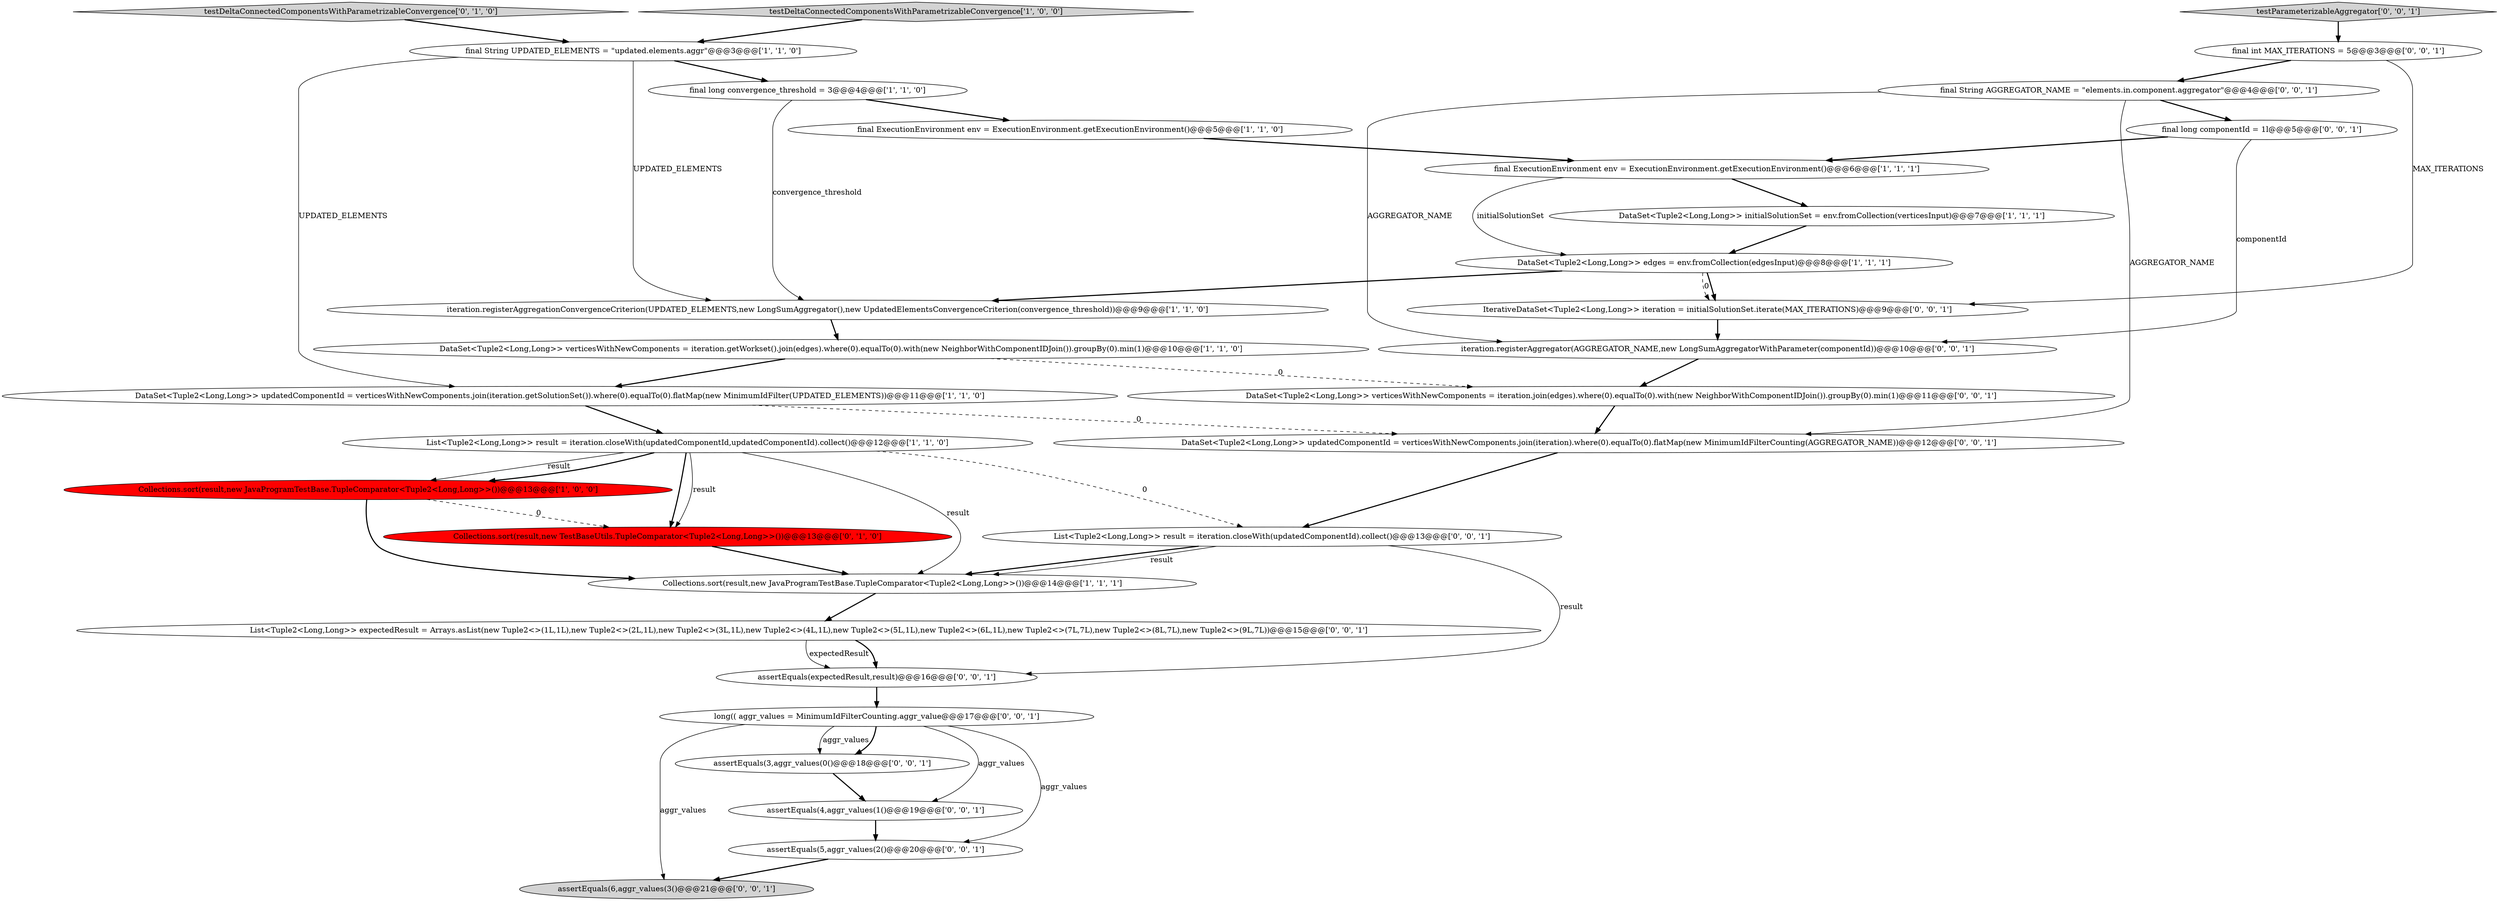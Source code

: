 digraph {
11 [style = filled, label = "DataSet<Tuple2<Long,Long>> initialSolutionSet = env.fromCollection(verticesInput)@@@7@@@['1', '1', '1']", fillcolor = white, shape = ellipse image = "AAA0AAABBB1BBB"];
5 [style = filled, label = "final String UPDATED_ELEMENTS = \"updated.elements.aggr\"@@@3@@@['1', '1', '0']", fillcolor = white, shape = ellipse image = "AAA0AAABBB1BBB"];
25 [style = filled, label = "IterativeDataSet<Tuple2<Long,Long>> iteration = initialSolutionSet.iterate(MAX_ITERATIONS)@@@9@@@['0', '0', '1']", fillcolor = white, shape = ellipse image = "AAA0AAABBB3BBB"];
29 [style = filled, label = "assertEquals(4,aggr_values(1()@@@19@@@['0', '0', '1']", fillcolor = white, shape = ellipse image = "AAA0AAABBB3BBB"];
3 [style = filled, label = "Collections.sort(result,new JavaProgramTestBase.TupleComparator<Tuple2<Long,Long>>())@@@13@@@['1', '0', '0']", fillcolor = red, shape = ellipse image = "AAA1AAABBB1BBB"];
2 [style = filled, label = "iteration.registerAggregationConvergenceCriterion(UPDATED_ELEMENTS,new LongSumAggregator(),new UpdatedElementsConvergenceCriterion(convergence_threshold))@@@9@@@['1', '1', '0']", fillcolor = white, shape = ellipse image = "AAA0AAABBB1BBB"];
26 [style = filled, label = "List<Tuple2<Long,Long>> result = iteration.closeWith(updatedComponentId).collect()@@@13@@@['0', '0', '1']", fillcolor = white, shape = ellipse image = "AAA0AAABBB3BBB"];
18 [style = filled, label = "long(( aggr_values = MinimumIdFilterCounting.aggr_value@@@17@@@['0', '0', '1']", fillcolor = white, shape = ellipse image = "AAA0AAABBB3BBB"];
15 [style = filled, label = "assertEquals(3,aggr_values(0()@@@18@@@['0', '0', '1']", fillcolor = white, shape = ellipse image = "AAA0AAABBB3BBB"];
30 [style = filled, label = "final String AGGREGATOR_NAME = \"elements.in.component.aggregator\"@@@4@@@['0', '0', '1']", fillcolor = white, shape = ellipse image = "AAA0AAABBB3BBB"];
1 [style = filled, label = "List<Tuple2<Long,Long>> result = iteration.closeWith(updatedComponentId,updatedComponentId).collect()@@@12@@@['1', '1', '0']", fillcolor = white, shape = ellipse image = "AAA0AAABBB1BBB"];
20 [style = filled, label = "assertEquals(5,aggr_values(2()@@@20@@@['0', '0', '1']", fillcolor = white, shape = ellipse image = "AAA0AAABBB3BBB"];
22 [style = filled, label = "assertEquals(6,aggr_values(3()@@@21@@@['0', '0', '1']", fillcolor = lightgray, shape = ellipse image = "AAA0AAABBB3BBB"];
28 [style = filled, label = "List<Tuple2<Long,Long>> expectedResult = Arrays.asList(new Tuple2<>(1L,1L),new Tuple2<>(2L,1L),new Tuple2<>(3L,1L),new Tuple2<>(4L,1L),new Tuple2<>(5L,1L),new Tuple2<>(6L,1L),new Tuple2<>(7L,7L),new Tuple2<>(8L,7L),new Tuple2<>(9L,7L))@@@15@@@['0', '0', '1']", fillcolor = white, shape = ellipse image = "AAA0AAABBB3BBB"];
10 [style = filled, label = "final ExecutionEnvironment env = ExecutionEnvironment.getExecutionEnvironment()@@@5@@@['1', '1', '0']", fillcolor = white, shape = ellipse image = "AAA0AAABBB1BBB"];
8 [style = filled, label = "Collections.sort(result,new JavaProgramTestBase.TupleComparator<Tuple2<Long,Long>>())@@@14@@@['1', '1', '1']", fillcolor = white, shape = ellipse image = "AAA0AAABBB1BBB"];
24 [style = filled, label = "testParameterizableAggregator['0', '0', '1']", fillcolor = lightgray, shape = diamond image = "AAA0AAABBB3BBB"];
27 [style = filled, label = "final long componentId = 1l@@@5@@@['0', '0', '1']", fillcolor = white, shape = ellipse image = "AAA0AAABBB3BBB"];
7 [style = filled, label = "final ExecutionEnvironment env = ExecutionEnvironment.getExecutionEnvironment()@@@6@@@['1', '1', '1']", fillcolor = white, shape = ellipse image = "AAA0AAABBB1BBB"];
9 [style = filled, label = "final long convergence_threshold = 3@@@4@@@['1', '1', '0']", fillcolor = white, shape = ellipse image = "AAA0AAABBB1BBB"];
6 [style = filled, label = "DataSet<Tuple2<Long,Long>> verticesWithNewComponents = iteration.getWorkset().join(edges).where(0).equalTo(0).with(new NeighborWithComponentIDJoin()).groupBy(0).min(1)@@@10@@@['1', '1', '0']", fillcolor = white, shape = ellipse image = "AAA0AAABBB1BBB"];
17 [style = filled, label = "DataSet<Tuple2<Long,Long>> updatedComponentId = verticesWithNewComponents.join(iteration).where(0).equalTo(0).flatMap(new MinimumIdFilterCounting(AGGREGATOR_NAME))@@@12@@@['0', '0', '1']", fillcolor = white, shape = ellipse image = "AAA0AAABBB3BBB"];
19 [style = filled, label = "final int MAX_ITERATIONS = 5@@@3@@@['0', '0', '1']", fillcolor = white, shape = ellipse image = "AAA0AAABBB3BBB"];
0 [style = filled, label = "testDeltaConnectedComponentsWithParametrizableConvergence['1', '0', '0']", fillcolor = lightgray, shape = diamond image = "AAA0AAABBB1BBB"];
12 [style = filled, label = "DataSet<Tuple2<Long,Long>> updatedComponentId = verticesWithNewComponents.join(iteration.getSolutionSet()).where(0).equalTo(0).flatMap(new MinimumIdFilter(UPDATED_ELEMENTS))@@@11@@@['1', '1', '0']", fillcolor = white, shape = ellipse image = "AAA0AAABBB1BBB"];
4 [style = filled, label = "DataSet<Tuple2<Long,Long>> edges = env.fromCollection(edgesInput)@@@8@@@['1', '1', '1']", fillcolor = white, shape = ellipse image = "AAA0AAABBB1BBB"];
21 [style = filled, label = "DataSet<Tuple2<Long,Long>> verticesWithNewComponents = iteration.join(edges).where(0).equalTo(0).with(new NeighborWithComponentIDJoin()).groupBy(0).min(1)@@@11@@@['0', '0', '1']", fillcolor = white, shape = ellipse image = "AAA0AAABBB3BBB"];
14 [style = filled, label = "testDeltaConnectedComponentsWithParametrizableConvergence['0', '1', '0']", fillcolor = lightgray, shape = diamond image = "AAA0AAABBB2BBB"];
23 [style = filled, label = "iteration.registerAggregator(AGGREGATOR_NAME,new LongSumAggregatorWithParameter(componentId))@@@10@@@['0', '0', '1']", fillcolor = white, shape = ellipse image = "AAA0AAABBB3BBB"];
13 [style = filled, label = "Collections.sort(result,new TestBaseUtils.TupleComparator<Tuple2<Long,Long>>())@@@13@@@['0', '1', '0']", fillcolor = red, shape = ellipse image = "AAA1AAABBB2BBB"];
16 [style = filled, label = "assertEquals(expectedResult,result)@@@16@@@['0', '0', '1']", fillcolor = white, shape = ellipse image = "AAA0AAABBB3BBB"];
28->16 [style = solid, label="expectedResult"];
6->21 [style = dashed, label="0"];
8->28 [style = bold, label=""];
27->23 [style = solid, label="componentId"];
7->4 [style = solid, label="initialSolutionSet"];
17->26 [style = bold, label=""];
7->11 [style = bold, label=""];
16->18 [style = bold, label=""];
24->19 [style = bold, label=""];
5->9 [style = bold, label=""];
4->25 [style = bold, label=""];
18->15 [style = solid, label="aggr_values"];
18->29 [style = solid, label="aggr_values"];
1->26 [style = dashed, label="0"];
2->6 [style = bold, label=""];
25->23 [style = bold, label=""];
1->3 [style = solid, label="result"];
11->4 [style = bold, label=""];
30->27 [style = bold, label=""];
18->15 [style = bold, label=""];
1->3 [style = bold, label=""];
12->17 [style = dashed, label="0"];
9->2 [style = solid, label="convergence_threshold"];
5->12 [style = solid, label="UPDATED_ELEMENTS"];
30->23 [style = solid, label="AGGREGATOR_NAME"];
26->8 [style = bold, label=""];
1->8 [style = solid, label="result"];
4->2 [style = bold, label=""];
9->10 [style = bold, label=""];
3->13 [style = dashed, label="0"];
12->1 [style = bold, label=""];
28->16 [style = bold, label=""];
10->7 [style = bold, label=""];
1->13 [style = bold, label=""];
20->22 [style = bold, label=""];
19->25 [style = solid, label="MAX_ITERATIONS"];
4->25 [style = dashed, label="0"];
29->20 [style = bold, label=""];
18->20 [style = solid, label="aggr_values"];
26->8 [style = solid, label="result"];
23->21 [style = bold, label=""];
5->2 [style = solid, label="UPDATED_ELEMENTS"];
1->13 [style = solid, label="result"];
3->8 [style = bold, label=""];
27->7 [style = bold, label=""];
26->16 [style = solid, label="result"];
18->22 [style = solid, label="aggr_values"];
30->17 [style = solid, label="AGGREGATOR_NAME"];
13->8 [style = bold, label=""];
21->17 [style = bold, label=""];
15->29 [style = bold, label=""];
0->5 [style = bold, label=""];
14->5 [style = bold, label=""];
19->30 [style = bold, label=""];
6->12 [style = bold, label=""];
}
